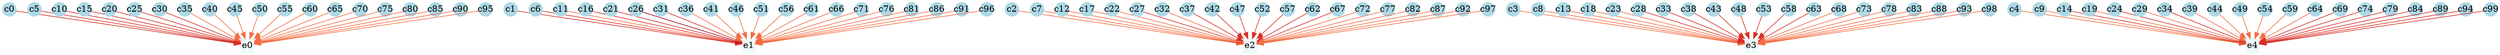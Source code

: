 digraph G {
	splines=false;
	c0[shape=circle, color=lightblue,style=filled ,height=0.30, width=0.30, fixedsize=true,];
	c1[shape=circle, color=lightblue,style=filled ,height=0.30, width=0.30, fixedsize=true,];
	c2[shape=circle, color=lightblue,style=filled ,height=0.30, width=0.30, fixedsize=true,];
	c3[shape=circle, color=lightblue,style=filled ,height=0.30, width=0.30, fixedsize=true,];
	c4[shape=circle, color=lightblue,style=filled ,height=0.30, width=0.30, fixedsize=true,];
	c5[shape=circle, color=lightblue,style=filled ,height=0.30, width=0.30, fixedsize=true,];
	c6[shape=circle, color=lightblue,style=filled ,height=0.30, width=0.30, fixedsize=true,];
	c7[shape=circle, color=lightblue,style=filled ,height=0.30, width=0.30, fixedsize=true,];
	c8[shape=circle, color=lightblue,style=filled ,height=0.30, width=0.30, fixedsize=true,];
	c9[shape=circle, color=lightblue,style=filled ,height=0.30, width=0.30, fixedsize=true,];
	c10[shape=circle, color=lightblue,style=filled ,height=0.30, width=0.30, fixedsize=true,];
	c11[shape=circle, color=lightblue,style=filled ,height=0.30, width=0.30, fixedsize=true,];
	c12[shape=circle, color=lightblue,style=filled ,height=0.30, width=0.30, fixedsize=true,];
	c13[shape=circle, color=lightblue,style=filled ,height=0.30, width=0.30, fixedsize=true,];
	c14[shape=circle, color=lightblue,style=filled ,height=0.30, width=0.30, fixedsize=true,];
	c15[shape=circle, color=lightblue,style=filled ,height=0.30, width=0.30, fixedsize=true,];
	c16[shape=circle, color=lightblue,style=filled ,height=0.30, width=0.30, fixedsize=true,];
	c17[shape=circle, color=lightblue,style=filled ,height=0.30, width=0.30, fixedsize=true,];
	c18[shape=circle, color=lightblue,style=filled ,height=0.30, width=0.30, fixedsize=true,];
	c19[shape=circle, color=lightblue,style=filled ,height=0.30, width=0.30, fixedsize=true,];
	c20[shape=circle, color=lightblue,style=filled ,height=0.30, width=0.30, fixedsize=true,];
	c21[shape=circle, color=lightblue,style=filled ,height=0.30, width=0.30, fixedsize=true,];
	c22[shape=circle, color=lightblue,style=filled ,height=0.30, width=0.30, fixedsize=true,];
	c23[shape=circle, color=lightblue,style=filled ,height=0.30, width=0.30, fixedsize=true,];
	c24[shape=circle, color=lightblue,style=filled ,height=0.30, width=0.30, fixedsize=true,];
	c25[shape=circle, color=lightblue,style=filled ,height=0.30, width=0.30, fixedsize=true,];
	c26[shape=circle, color=lightblue,style=filled ,height=0.30, width=0.30, fixedsize=true,];
	c27[shape=circle, color=lightblue,style=filled ,height=0.30, width=0.30, fixedsize=true,];
	c28[shape=circle, color=lightblue,style=filled ,height=0.30, width=0.30, fixedsize=true,];
	c29[shape=circle, color=lightblue,style=filled ,height=0.30, width=0.30, fixedsize=true,];
	c30[shape=circle, color=lightblue,style=filled ,height=0.30, width=0.30, fixedsize=true,];
	c31[shape=circle, color=lightblue,style=filled ,height=0.30, width=0.30, fixedsize=true,];
	c32[shape=circle, color=lightblue,style=filled ,height=0.30, width=0.30, fixedsize=true,];
	c33[shape=circle, color=lightblue,style=filled ,height=0.30, width=0.30, fixedsize=true,];
	c34[shape=circle, color=lightblue,style=filled ,height=0.30, width=0.30, fixedsize=true,];
	c35[shape=circle, color=lightblue,style=filled ,height=0.30, width=0.30, fixedsize=true,];
	c36[shape=circle, color=lightblue,style=filled ,height=0.30, width=0.30, fixedsize=true,];
	c37[shape=circle, color=lightblue,style=filled ,height=0.30, width=0.30, fixedsize=true,];
	c38[shape=circle, color=lightblue,style=filled ,height=0.30, width=0.30, fixedsize=true,];
	c39[shape=circle, color=lightblue,style=filled ,height=0.30, width=0.30, fixedsize=true,];
	c40[shape=circle, color=lightblue,style=filled ,height=0.30, width=0.30, fixedsize=true,];
	c41[shape=circle, color=lightblue,style=filled ,height=0.30, width=0.30, fixedsize=true,];
	c42[shape=circle, color=lightblue,style=filled ,height=0.30, width=0.30, fixedsize=true,];
	c43[shape=circle, color=lightblue,style=filled ,height=0.30, width=0.30, fixedsize=true,];
	c44[shape=circle, color=lightblue,style=filled ,height=0.30, width=0.30, fixedsize=true,];
	c45[shape=circle, color=lightblue,style=filled ,height=0.30, width=0.30, fixedsize=true,];
	c46[shape=circle, color=lightblue,style=filled ,height=0.30, width=0.30, fixedsize=true,];
	c47[shape=circle, color=lightblue,style=filled ,height=0.30, width=0.30, fixedsize=true,];
	c48[shape=circle, color=lightblue,style=filled ,height=0.30, width=0.30, fixedsize=true,];
	c49[shape=circle, color=lightblue,style=filled ,height=0.30, width=0.30, fixedsize=true,];
	c50[shape=circle, color=lightblue,style=filled ,height=0.30, width=0.30, fixedsize=true,];
	c51[shape=circle, color=lightblue,style=filled ,height=0.30, width=0.30, fixedsize=true,];
	c52[shape=circle, color=lightblue,style=filled ,height=0.30, width=0.30, fixedsize=true,];
	c53[shape=circle, color=lightblue,style=filled ,height=0.30, width=0.30, fixedsize=true,];
	c54[shape=circle, color=lightblue,style=filled ,height=0.30, width=0.30, fixedsize=true,];
	c55[shape=circle, color=lightblue,style=filled ,height=0.30, width=0.30, fixedsize=true,];
	c56[shape=circle, color=lightblue,style=filled ,height=0.30, width=0.30, fixedsize=true,];
	c57[shape=circle, color=lightblue,style=filled ,height=0.30, width=0.30, fixedsize=true,];
	c58[shape=circle, color=lightblue,style=filled ,height=0.30, width=0.30, fixedsize=true,];
	c59[shape=circle, color=lightblue,style=filled ,height=0.30, width=0.30, fixedsize=true,];
	c60[shape=circle, color=lightblue,style=filled ,height=0.30, width=0.30, fixedsize=true,];
	c61[shape=circle, color=lightblue,style=filled ,height=0.30, width=0.30, fixedsize=true,];
	c62[shape=circle, color=lightblue,style=filled ,height=0.30, width=0.30, fixedsize=true,];
	c63[shape=circle, color=lightblue,style=filled ,height=0.30, width=0.30, fixedsize=true,];
	c64[shape=circle, color=lightblue,style=filled ,height=0.30, width=0.30, fixedsize=true,];
	c65[shape=circle, color=lightblue,style=filled ,height=0.30, width=0.30, fixedsize=true,];
	c66[shape=circle, color=lightblue,style=filled ,height=0.30, width=0.30, fixedsize=true,];
	c67[shape=circle, color=lightblue,style=filled ,height=0.30, width=0.30, fixedsize=true,];
	c68[shape=circle, color=lightblue,style=filled ,height=0.30, width=0.30, fixedsize=true,];
	c69[shape=circle, color=lightblue,style=filled ,height=0.30, width=0.30, fixedsize=true,];
	c70[shape=circle, color=lightblue,style=filled ,height=0.30, width=0.30, fixedsize=true,];
	c71[shape=circle, color=lightblue,style=filled ,height=0.30, width=0.30, fixedsize=true,];
	c72[shape=circle, color=lightblue,style=filled ,height=0.30, width=0.30, fixedsize=true,];
	c73[shape=circle, color=lightblue,style=filled ,height=0.30, width=0.30, fixedsize=true,];
	c74[shape=circle, color=lightblue,style=filled ,height=0.30, width=0.30, fixedsize=true,];
	c75[shape=circle, color=lightblue,style=filled ,height=0.30, width=0.30, fixedsize=true,];
	c76[shape=circle, color=lightblue,style=filled ,height=0.30, width=0.30, fixedsize=true,];
	c77[shape=circle, color=lightblue,style=filled ,height=0.30, width=0.30, fixedsize=true,];
	c78[shape=circle, color=lightblue,style=filled ,height=0.30, width=0.30, fixedsize=true,];
	c79[shape=circle, color=lightblue,style=filled ,height=0.30, width=0.30, fixedsize=true,];
	c80[shape=circle, color=lightblue,style=filled ,height=0.30, width=0.30, fixedsize=true,];
	c81[shape=circle, color=lightblue,style=filled ,height=0.30, width=0.30, fixedsize=true,];
	c82[shape=circle, color=lightblue,style=filled ,height=0.30, width=0.30, fixedsize=true,];
	c83[shape=circle, color=lightblue,style=filled ,height=0.30, width=0.30, fixedsize=true,];
	c84[shape=circle, color=lightblue,style=filled ,height=0.30, width=0.30, fixedsize=true,];
	c85[shape=circle, color=lightblue,style=filled ,height=0.30, width=0.30, fixedsize=true,];
	c86[shape=circle, color=lightblue,style=filled ,height=0.30, width=0.30, fixedsize=true,];
	c87[shape=circle, color=lightblue,style=filled ,height=0.30, width=0.30, fixedsize=true,];
	c88[shape=circle, color=lightblue,style=filled ,height=0.30, width=0.30, fixedsize=true,];
	c89[shape=circle, color=lightblue,style=filled ,height=0.30, width=0.30, fixedsize=true,];
	c90[shape=circle, color=lightblue,style=filled ,height=0.30, width=0.30, fixedsize=true,];
	c91[shape=circle, color=lightblue,style=filled ,height=0.30, width=0.30, fixedsize=true,];
	c92[shape=circle, color=lightblue,style=filled ,height=0.30, width=0.30, fixedsize=true,];
	c93[shape=circle, color=lightblue,style=filled ,height=0.30, width=0.30, fixedsize=true,];
	c94[shape=circle, color=lightblue,style=filled ,height=0.30, width=0.30, fixedsize=true,];
	c95[shape=circle, color=lightblue,style=filled ,height=0.30, width=0.30, fixedsize=true,];
	c96[shape=circle, color=lightblue,style=filled ,height=0.30, width=0.30, fixedsize=true,];
	c97[shape=circle, color=lightblue,style=filled ,height=0.30, width=0.30, fixedsize=true,];
	c98[shape=circle, color=lightblue,style=filled ,height=0.30, width=0.30, fixedsize=true,];
	c99[shape=circle, color=lightblue,style=filled ,height=0.30, width=0.30, fixedsize=true,];
	e0[shape=box, color="#edf8fb",style=filled ,height=0.30, width=0.30, fixedsize=true,];
	e1[shape=box, color="#edf8fb",style=filled ,height=0.30, width=0.30, fixedsize=true,];
	e2[shape=box, color="#edf8fb",style=filled ,height=0.30, width=0.30, fixedsize=true,];
	e3[shape=box, color="#edf8fb",style=filled ,height=0.30, width=0.30, fixedsize=true,];
	e4[shape=box, color="#edf8fb",style=filled ,height=0.30, width=0.30, fixedsize=true,];
	"c0" -> "e0"[color="#d73027"];
	"c1" -> "e1"[color="#d73027"];
	"c2" -> "e2"[color="#f46d43"];
	"c3" -> "e3"[color="#f46d43"];
	"c4" -> "e4"[color="#f46d43"];
	"c5" -> "e0"[color="#d73027"];
	"c6" -> "e1"[color="#d73027"];
	"c7" -> "e2"[color="#f46d43"];
	"c8" -> "e3"[color="#f46d43"];
	"c9" -> "e4"[color="#f46d43"];
	"c10" -> "e0"[color="#d73027"];
	"c11" -> "e1"[color="#f46d43"];
	"c12" -> "e2"[color="#f46d43"];
	"c13" -> "e3"[color="#f46d43"];
	"c14" -> "e4"[color="#d73027"];
	"c15" -> "e0"[color="#d73027"];
	"c16" -> "e1"[color="#d73027"];
	"c17" -> "e2"[color="#f46d43"];
	"c18" -> "e3"[color="#f46d43"];
	"c19" -> "e4"[color="#f46d43"];
	"c20" -> "e0"[color="#d73027"];
	"c21" -> "e1"[color="#d73027"];
	"c22" -> "e2"[color="#f46d43"];
	"c23" -> "e3"[color="#f46d43"];
	"c24" -> "e4"[color="#d73027"];
	"c25" -> "e0"[color="#d73027"];
	"c26" -> "e1"[color="#a50026"];
	"c27" -> "e2"[color="#d73027"];
	"c28" -> "e3"[color="#d73027"];
	"c29" -> "e4"[color="#f46d43"];
	"c30" -> "e0"[color="#d73027"];
	"c31" -> "e1"[color="#d73027"];
	"c32" -> "e2"[color="#f46d43"];
	"c33" -> "e3"[color="#d73027"];
	"c34" -> "e4"[color="#d73027"];
	"c35" -> "e0"[color="#f46d43"];
	"c36" -> "e1"[color="#f46d43"];
	"c37" -> "e2"[color="#d73027"];
	"c38" -> "e3"[color="#d73027"];
	"c39" -> "e4"[color="#f46d43"];
	"c40" -> "e0"[color="#f46d43"];
	"c41" -> "e1"[color="#f46d43"];
	"c42" -> "e2"[color="#d73027"];
	"c43" -> "e3"[color="#d73027"];
	"c44" -> "e4"[color="#f46d43"];
	"c45" -> "e0"[color="#f46d43"];
	"c46" -> "e1"[color="#f46d43"];
	"c47" -> "e2"[color="#d73027"];
	"c48" -> "e3"[color="#d73027"];
	"c49" -> "e4"[color="#f46d43"];
	"c50" -> "e0"[color="#f46d43"];
	"c51" -> "e1"[color="#f46d43"];
	"c52" -> "e2"[color="#d73027"];
	"c53" -> "e3"[color="#d73027"];
	"c54" -> "e4"[color="#f46d43"];
	"c55" -> "e0"[color="#f46d43"];
	"c56" -> "e1"[color="#f46d43"];
	"c57" -> "e2"[color="#d73027"];
	"c58" -> "e3"[color="#d73027"];
	"c59" -> "e4"[color="#f46d43"];
	"c60" -> "e0"[color="#f46d43"];
	"c61" -> "e1"[color="#f46d43"];
	"c62" -> "e2"[color="#d73027"];
	"c63" -> "e3"[color="#d73027"];
	"c64" -> "e4"[color="#f46d43"];
	"c65" -> "e0"[color="#f46d43"];
	"c66" -> "e1"[color="#f46d43"];
	"c67" -> "e2"[color="#d73027"];
	"c68" -> "e3"[color="#f46d43"];
	"c69" -> "e4"[color="#d73027"];
	"c70" -> "e0"[color="#f46d43"];
	"c71" -> "e1"[color="#f46d43"];
	"c72" -> "e2"[color="#f46d43"];
	"c73" -> "e3"[color="#f46d43"];
	"c74" -> "e4"[color="#d73027"];
	"c75" -> "e0"[color="#f46d43"];
	"c76" -> "e1"[color="#f46d43"];
	"c77" -> "e2"[color="#f46d43"];
	"c78" -> "e3"[color="#f46d43"];
	"c79" -> "e4"[color="#d73027"];
	"c80" -> "e0"[color="#f46d43"];
	"c81" -> "e1"[color="#f46d43"];
	"c82" -> "e2"[color="#f46d43"];
	"c83" -> "e3"[color="#f46d43"];
	"c84" -> "e4"[color="#d73027"];
	"c85" -> "e0"[color="#f46d43"];
	"c86" -> "e1"[color="#f46d43"];
	"c87" -> "e2"[color="#f46d43"];
	"c88" -> "e3"[color="#f46d43"];
	"c89" -> "e4"[color="#d73027"];
	"c90" -> "e0"[color="#f46d43"];
	"c91" -> "e1"[color="#f46d43"];
	"c92" -> "e2"[color="#f46d43"];
	"c93" -> "e3"[color="#f46d43"];
	"c94" -> "e4"[color="#d73027"];
	"c95" -> "e0"[color="#f46d43"];
	"c96" -> "e1"[color="#f46d43"];
	"c97" -> "e2"[color="#f46d43"];
	"c98" -> "e3"[color="#f46d43"];
	"c99" -> "e4"[color="#d73027"];
}